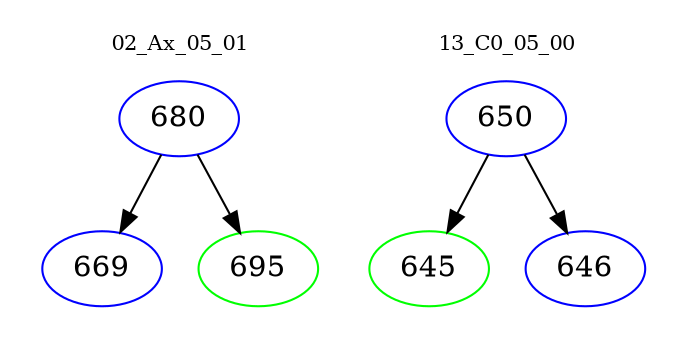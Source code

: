 digraph{
subgraph cluster_0 {
color = white
label = "02_Ax_05_01";
fontsize=10;
T0_680 [label="680", color="blue"]
T0_680 -> T0_669 [color="black"]
T0_669 [label="669", color="blue"]
T0_680 -> T0_695 [color="black"]
T0_695 [label="695", color="green"]
}
subgraph cluster_1 {
color = white
label = "13_C0_05_00";
fontsize=10;
T1_650 [label="650", color="blue"]
T1_650 -> T1_645 [color="black"]
T1_645 [label="645", color="green"]
T1_650 -> T1_646 [color="black"]
T1_646 [label="646", color="blue"]
}
}
